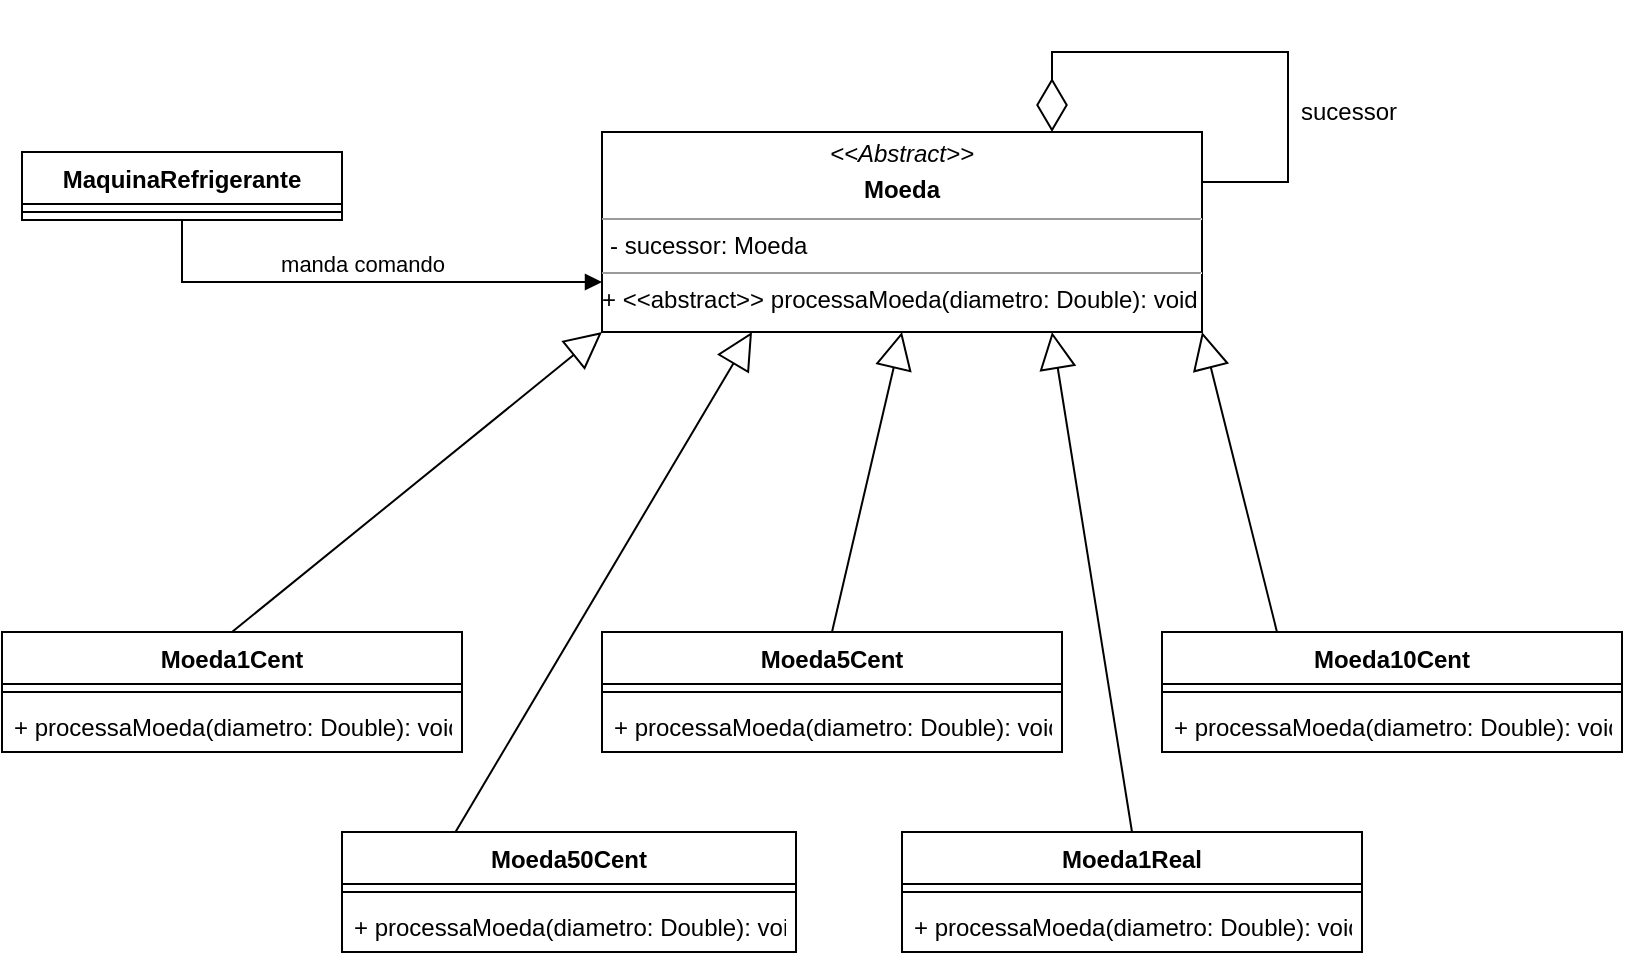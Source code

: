 <mxfile version="16.5.2" type="github">
  <diagram id="C5RBs43oDa-KdzZeNtuy" name="Page-1">
    <mxGraphModel dx="1279" dy="564" grid="1" gridSize="10" guides="1" tooltips="1" connect="1" arrows="1" fold="1" page="1" pageScale="1" pageWidth="827" pageHeight="1169" math="0" shadow="0">
      <root>
        <mxCell id="WIyWlLk6GJQsqaUBKTNV-0" />
        <mxCell id="WIyWlLk6GJQsqaUBKTNV-1" parent="WIyWlLk6GJQsqaUBKTNV-0" />
        <mxCell id="29u7MaCq2pT_xQTBDj-X-0" value="Moeda5Cent" style="swimlane;fontStyle=1;align=center;verticalAlign=top;childLayout=stackLayout;horizontal=1;startSize=26;horizontalStack=0;resizeParent=1;resizeParentMax=0;resizeLast=0;collapsible=1;marginBottom=0;" vertex="1" parent="WIyWlLk6GJQsqaUBKTNV-1">
          <mxGeometry x="317" y="390" width="230" height="60" as="geometry" />
        </mxCell>
        <mxCell id="29u7MaCq2pT_xQTBDj-X-1" value="" style="line;strokeWidth=1;fillColor=none;align=left;verticalAlign=middle;spacingTop=-1;spacingLeft=3;spacingRight=3;rotatable=0;labelPosition=right;points=[];portConstraint=eastwest;" vertex="1" parent="29u7MaCq2pT_xQTBDj-X-0">
          <mxGeometry y="26" width="230" height="8" as="geometry" />
        </mxCell>
        <mxCell id="29u7MaCq2pT_xQTBDj-X-2" value="+ processaMoeda(diametro: Double): void&#xa;&#xa;&#xa;&#xa;&#xa;" style="text;strokeColor=none;fillColor=none;align=left;verticalAlign=top;spacingLeft=4;spacingRight=4;overflow=hidden;rotatable=0;points=[[0,0.5],[1,0.5]];portConstraint=eastwest;" vertex="1" parent="29u7MaCq2pT_xQTBDj-X-0">
          <mxGeometry y="34" width="230" height="26" as="geometry" />
        </mxCell>
        <mxCell id="29u7MaCq2pT_xQTBDj-X-7" value="MaquinaRefrigerante" style="swimlane;fontStyle=1;align=center;verticalAlign=top;childLayout=stackLayout;horizontal=1;startSize=26;horizontalStack=0;resizeParent=1;resizeParentMax=0;resizeLast=0;collapsible=1;marginBottom=0;" vertex="1" parent="WIyWlLk6GJQsqaUBKTNV-1">
          <mxGeometry x="27" y="150" width="160" height="34" as="geometry" />
        </mxCell>
        <mxCell id="29u7MaCq2pT_xQTBDj-X-8" value="" style="line;strokeWidth=1;fillColor=none;align=left;verticalAlign=middle;spacingTop=-1;spacingLeft=3;spacingRight=3;rotatable=0;labelPosition=right;points=[];portConstraint=eastwest;" vertex="1" parent="29u7MaCq2pT_xQTBDj-X-7">
          <mxGeometry y="26" width="160" height="8" as="geometry" />
        </mxCell>
        <mxCell id="29u7MaCq2pT_xQTBDj-X-9" value="Moeda10Cent" style="swimlane;fontStyle=1;align=center;verticalAlign=top;childLayout=stackLayout;horizontal=1;startSize=26;horizontalStack=0;resizeParent=1;resizeParentMax=0;resizeLast=0;collapsible=1;marginBottom=0;" vertex="1" parent="WIyWlLk6GJQsqaUBKTNV-1">
          <mxGeometry x="597" y="390" width="230" height="60" as="geometry" />
        </mxCell>
        <mxCell id="29u7MaCq2pT_xQTBDj-X-10" value="" style="line;strokeWidth=1;fillColor=none;align=left;verticalAlign=middle;spacingTop=-1;spacingLeft=3;spacingRight=3;rotatable=0;labelPosition=right;points=[];portConstraint=eastwest;" vertex="1" parent="29u7MaCq2pT_xQTBDj-X-9">
          <mxGeometry y="26" width="230" height="8" as="geometry" />
        </mxCell>
        <mxCell id="29u7MaCq2pT_xQTBDj-X-11" value="+ processaMoeda(diametro: Double): void&#xa;&#xa;&#xa;&#xa;&#xa;" style="text;strokeColor=none;fillColor=none;align=left;verticalAlign=top;spacingLeft=4;spacingRight=4;overflow=hidden;rotatable=0;points=[[0,0.5],[1,0.5]];portConstraint=eastwest;" vertex="1" parent="29u7MaCq2pT_xQTBDj-X-9">
          <mxGeometry y="34" width="230" height="26" as="geometry" />
        </mxCell>
        <mxCell id="29u7MaCq2pT_xQTBDj-X-12" value="Moeda1Cent" style="swimlane;fontStyle=1;align=center;verticalAlign=top;childLayout=stackLayout;horizontal=1;startSize=26;horizontalStack=0;resizeParent=1;resizeParentMax=0;resizeLast=0;collapsible=1;marginBottom=0;" vertex="1" parent="WIyWlLk6GJQsqaUBKTNV-1">
          <mxGeometry x="17" y="390" width="230" height="60" as="geometry" />
        </mxCell>
        <mxCell id="29u7MaCq2pT_xQTBDj-X-13" value="" style="line;strokeWidth=1;fillColor=none;align=left;verticalAlign=middle;spacingTop=-1;spacingLeft=3;spacingRight=3;rotatable=0;labelPosition=right;points=[];portConstraint=eastwest;" vertex="1" parent="29u7MaCq2pT_xQTBDj-X-12">
          <mxGeometry y="26" width="230" height="8" as="geometry" />
        </mxCell>
        <mxCell id="29u7MaCq2pT_xQTBDj-X-14" value="+ processaMoeda(diametro: Double): void&#xa;&#xa;&#xa;" style="text;strokeColor=none;fillColor=none;align=left;verticalAlign=top;spacingLeft=4;spacingRight=4;overflow=hidden;rotatable=0;points=[[0,0.5],[1,0.5]];portConstraint=eastwest;" vertex="1" parent="29u7MaCq2pT_xQTBDj-X-12">
          <mxGeometry y="34" width="230" height="26" as="geometry" />
        </mxCell>
        <mxCell id="29u7MaCq2pT_xQTBDj-X-15" value="" style="endArrow=block;endSize=16;endFill=0;html=1;rounded=0;exitX=0.5;exitY=0;exitDx=0;exitDy=0;entryX=0;entryY=1;entryDx=0;entryDy=0;" edge="1" parent="WIyWlLk6GJQsqaUBKTNV-1" source="29u7MaCq2pT_xQTBDj-X-12" target="29u7MaCq2pT_xQTBDj-X-19">
          <mxGeometry width="160" relative="1" as="geometry">
            <mxPoint x="-63" y="220" as="sourcePoint" />
            <mxPoint x="360" y="230" as="targetPoint" />
          </mxGeometry>
        </mxCell>
        <mxCell id="29u7MaCq2pT_xQTBDj-X-16" value="" style="endArrow=block;endSize=16;endFill=0;html=1;rounded=0;exitX=0.5;exitY=0;exitDx=0;exitDy=0;entryX=0.5;entryY=1;entryDx=0;entryDy=0;" edge="1" parent="WIyWlLk6GJQsqaUBKTNV-1" source="29u7MaCq2pT_xQTBDj-X-0" target="29u7MaCq2pT_xQTBDj-X-19">
          <mxGeometry width="160" relative="1" as="geometry">
            <mxPoint x="257" y="470" as="sourcePoint" />
            <mxPoint x="429" y="230" as="targetPoint" />
          </mxGeometry>
        </mxCell>
        <mxCell id="29u7MaCq2pT_xQTBDj-X-17" value="" style="endArrow=block;endSize=16;endFill=0;html=1;rounded=0;exitX=0.25;exitY=0;exitDx=0;exitDy=0;entryX=1;entryY=1;entryDx=0;entryDy=0;" edge="1" parent="WIyWlLk6GJQsqaUBKTNV-1" source="29u7MaCq2pT_xQTBDj-X-9" target="29u7MaCq2pT_xQTBDj-X-19">
          <mxGeometry width="160" relative="1" as="geometry">
            <mxPoint x="267" y="480" as="sourcePoint" />
            <mxPoint x="498" y="230" as="targetPoint" />
          </mxGeometry>
        </mxCell>
        <mxCell id="29u7MaCq2pT_xQTBDj-X-18" value="manda comando" style="html=1;verticalAlign=bottom;endArrow=block;rounded=0;entryX=0;entryY=0.75;entryDx=0;entryDy=0;exitX=0.5;exitY=1;exitDx=0;exitDy=0;" edge="1" parent="WIyWlLk6GJQsqaUBKTNV-1" target="29u7MaCq2pT_xQTBDj-X-19" source="29u7MaCq2pT_xQTBDj-X-7">
          <mxGeometry width="80" relative="1" as="geometry">
            <mxPoint x="87" y="210" as="sourcePoint" />
            <mxPoint x="291" y="210" as="targetPoint" />
            <Array as="points">
              <mxPoint x="107" y="215" />
            </Array>
          </mxGeometry>
        </mxCell>
        <mxCell id="29u7MaCq2pT_xQTBDj-X-19" value="&lt;p style=&quot;margin: 0px ; margin-top: 4px ; text-align: center&quot;&gt;&lt;i&gt;&amp;lt;&amp;lt;Abstract&amp;gt;&amp;gt;&lt;/i&gt;&lt;b&gt;&lt;br&gt;&lt;/b&gt;&lt;/p&gt;&lt;p style=&quot;margin: 0px ; margin-top: 4px ; text-align: center&quot;&gt;&lt;b&gt;Moeda&lt;/b&gt;&lt;br&gt;&lt;b&gt;&lt;/b&gt;&lt;/p&gt;&lt;hr size=&quot;1&quot;&gt;&lt;p style=&quot;margin: 0px ; margin-left: 4px&quot;&gt;- sucessor: Moeda&lt;br&gt;&lt;/p&gt;&lt;hr size=&quot;1&quot;&gt;+ &amp;lt;&amp;lt;abstract&amp;gt;&amp;gt; processaMoeda(diametro: Double): void&lt;br&gt;" style="verticalAlign=top;align=left;overflow=fill;fontSize=12;fontFamily=Helvetica;html=1;" vertex="1" parent="WIyWlLk6GJQsqaUBKTNV-1">
          <mxGeometry x="317" y="140" width="300" height="100" as="geometry" />
        </mxCell>
        <mxCell id="29u7MaCq2pT_xQTBDj-X-20" value="Moeda50Cent" style="swimlane;fontStyle=1;align=center;verticalAlign=top;childLayout=stackLayout;horizontal=1;startSize=26;horizontalStack=0;resizeParent=1;resizeParentMax=0;resizeLast=0;collapsible=1;marginBottom=0;" vertex="1" parent="WIyWlLk6GJQsqaUBKTNV-1">
          <mxGeometry x="187" y="490" width="227" height="60" as="geometry" />
        </mxCell>
        <mxCell id="29u7MaCq2pT_xQTBDj-X-21" value="" style="line;strokeWidth=1;fillColor=none;align=left;verticalAlign=middle;spacingTop=-1;spacingLeft=3;spacingRight=3;rotatable=0;labelPosition=right;points=[];portConstraint=eastwest;" vertex="1" parent="29u7MaCq2pT_xQTBDj-X-20">
          <mxGeometry y="26" width="227" height="8" as="geometry" />
        </mxCell>
        <mxCell id="29u7MaCq2pT_xQTBDj-X-22" value="+ processaMoeda(diametro: Double): void&#xa;&#xa;&#xa;&#xa;&#xa;" style="text;strokeColor=none;fillColor=none;align=left;verticalAlign=top;spacingLeft=4;spacingRight=4;overflow=hidden;rotatable=0;points=[[0,0.5],[1,0.5]];portConstraint=eastwest;" vertex="1" parent="29u7MaCq2pT_xQTBDj-X-20">
          <mxGeometry y="34" width="227" height="26" as="geometry" />
        </mxCell>
        <mxCell id="29u7MaCq2pT_xQTBDj-X-23" value="Moeda1Real" style="swimlane;fontStyle=1;align=center;verticalAlign=top;childLayout=stackLayout;horizontal=1;startSize=26;horizontalStack=0;resizeParent=1;resizeParentMax=0;resizeLast=0;collapsible=1;marginBottom=0;" vertex="1" parent="WIyWlLk6GJQsqaUBKTNV-1">
          <mxGeometry x="467" y="490" width="230" height="60" as="geometry" />
        </mxCell>
        <mxCell id="29u7MaCq2pT_xQTBDj-X-24" value="" style="line;strokeWidth=1;fillColor=none;align=left;verticalAlign=middle;spacingTop=-1;spacingLeft=3;spacingRight=3;rotatable=0;labelPosition=right;points=[];portConstraint=eastwest;" vertex="1" parent="29u7MaCq2pT_xQTBDj-X-23">
          <mxGeometry y="26" width="230" height="8" as="geometry" />
        </mxCell>
        <mxCell id="29u7MaCq2pT_xQTBDj-X-25" value="+ processaMoeda(diametro: Double): void&#xa;&#xa;&#xa;&#xa;&#xa;" style="text;strokeColor=none;fillColor=none;align=left;verticalAlign=top;spacingLeft=4;spacingRight=4;overflow=hidden;rotatable=0;points=[[0,0.5],[1,0.5]];portConstraint=eastwest;" vertex="1" parent="29u7MaCq2pT_xQTBDj-X-23">
          <mxGeometry y="34" width="230" height="26" as="geometry" />
        </mxCell>
        <mxCell id="29u7MaCq2pT_xQTBDj-X-26" value="" style="endArrow=block;endSize=16;endFill=0;html=1;rounded=0;exitX=0.25;exitY=0;exitDx=0;exitDy=0;entryX=0.25;entryY=1;entryDx=0;entryDy=0;" edge="1" parent="WIyWlLk6GJQsqaUBKTNV-1" source="29u7MaCq2pT_xQTBDj-X-20" target="29u7MaCq2pT_xQTBDj-X-19">
          <mxGeometry width="160" relative="1" as="geometry">
            <mxPoint x="258" y="460" as="sourcePoint" />
            <mxPoint x="303" y="310" as="targetPoint" />
          </mxGeometry>
        </mxCell>
        <mxCell id="29u7MaCq2pT_xQTBDj-X-27" value="" style="endArrow=block;endSize=16;endFill=0;html=1;rounded=0;exitX=0.5;exitY=0;exitDx=0;exitDy=0;entryX=0.75;entryY=1;entryDx=0;entryDy=0;" edge="1" parent="WIyWlLk6GJQsqaUBKTNV-1" source="29u7MaCq2pT_xQTBDj-X-23" target="29u7MaCq2pT_xQTBDj-X-19">
          <mxGeometry width="160" relative="1" as="geometry">
            <mxPoint x="664.5" y="390" as="sourcePoint" />
            <mxPoint x="552" y="250" as="targetPoint" />
          </mxGeometry>
        </mxCell>
        <mxCell id="29u7MaCq2pT_xQTBDj-X-30" value="" style="endArrow=diamondThin;endFill=0;endSize=24;html=1;rounded=0;entryX=0.75;entryY=0;entryDx=0;entryDy=0;exitX=1;exitY=0.25;exitDx=0;exitDy=0;" edge="1" parent="WIyWlLk6GJQsqaUBKTNV-1" source="29u7MaCq2pT_xQTBDj-X-19" target="29u7MaCq2pT_xQTBDj-X-19">
          <mxGeometry width="160" relative="1" as="geometry">
            <mxPoint x="690" y="170" as="sourcePoint" />
            <mxPoint x="600" y="90" as="targetPoint" />
            <Array as="points">
              <mxPoint x="660" y="165" />
              <mxPoint x="660" y="100" />
              <mxPoint x="617" y="100" />
              <mxPoint x="542" y="100" />
            </Array>
          </mxGeometry>
        </mxCell>
        <mxCell id="29u7MaCq2pT_xQTBDj-X-31" value="sucessor" style="text;html=1;align=center;verticalAlign=middle;resizable=0;points=[];autosize=1;strokeColor=none;fillColor=none;" vertex="1" parent="WIyWlLk6GJQsqaUBKTNV-1">
          <mxGeometry x="660" y="120" width="60" height="20" as="geometry" />
        </mxCell>
      </root>
    </mxGraphModel>
  </diagram>
</mxfile>
